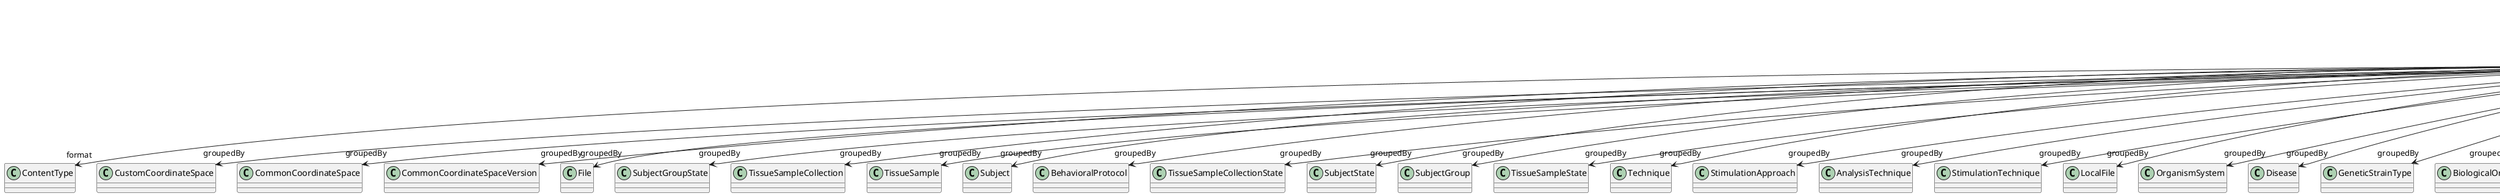 @startuml
class FileBundle {
+contentDescription
+format
+groupedBy
+groupingType
+hash
+isPartOf
+name
+storageSize

}
FileBundle -d-> "format" ContentType
FileBundle -d-> "groupedBy" CustomCoordinateSpace
FileBundle -d-> "groupedBy" CommonCoordinateSpace
FileBundle -d-> "groupedBy" CommonCoordinateSpaceVersion
FileBundle -d-> "groupedBy" FileBundle
FileBundle -d-> "groupedBy" File
FileBundle -d-> "groupedBy" SubjectGroupState
FileBundle -d-> "groupedBy" TissueSampleCollection
FileBundle -d-> "groupedBy" TissueSample
FileBundle -d-> "groupedBy" Subject
FileBundle -d-> "groupedBy" BehavioralProtocol
FileBundle -d-> "groupedBy" TissueSampleCollectionState
FileBundle -d-> "groupedBy" SubjectState
FileBundle -d-> "groupedBy" SubjectGroup
FileBundle -d-> "groupedBy" TissueSampleState
FileBundle -d-> "groupedBy" Technique
FileBundle -d-> "groupedBy" StimulationApproach
FileBundle -d-> "groupedBy" AnalysisTechnique
FileBundle -d-> "groupedBy" StimulationTechnique
FileBundle -d-> "groupedBy" LocalFile
FileBundle -d-> "groupedBy" OrganismSystem
FileBundle -d-> "groupedBy" Disease
FileBundle -d-> "groupedBy" GeneticStrainType
FileBundle -d-> "groupedBy" BiologicalOrder
FileBundle -d-> "groupedBy" Handedness
FileBundle -d-> "groupedBy" BreedingType
FileBundle -d-> "groupedBy" OpticalStimulusType
FileBundle -d-> "groupedBy" DiseaseModel
FileBundle -d-> "groupedBy" OrganismSubstance
FileBundle -d-> "groupedBy" UBERONParcellation
FileBundle -d-> "groupedBy" SubcellularEntity
FileBundle -d-> "groupedBy" Species
FileBundle -d-> "groupedBy" OlfactoryStimulusType
FileBundle -d-> "groupedBy" ElectricalStimulusType
FileBundle -d-> "groupedBy" Organ
FileBundle -d-> "groupedBy" TermSuggestion
FileBundle -d-> "groupedBy" AuditoryStimulusType
FileBundle -d-> "groupedBy" MolecularEntity
FileBundle -d-> "groupedBy" VisualStimulusType
FileBundle -d-> "groupedBy" CellCultureType
FileBundle -d-> "groupedBy" GustatoryStimulusType
FileBundle -d-> "groupedBy" CellType
FileBundle -d-> "groupedBy" TactileStimulusType
FileBundle -d-> "groupedBy" BiologicalSex
FileBundle -d-> "groupedBy" CustomAnatomicalEntity
FileBundle -d-> "groupedBy" ParcellationEntity
FileBundle -d-> "groupedBy" ParcellationEntityVersion
FileBundle -d-> "groupingType" FileBundleGrouping
FileBundle -d-> "hash" Hash
FileBundle -d-> "isPartOf" FileBundle
FileBundle -d-> "isPartOf" FileRepository
FileBundle -d-> "storageSize" QuantitativeValue

@enduml